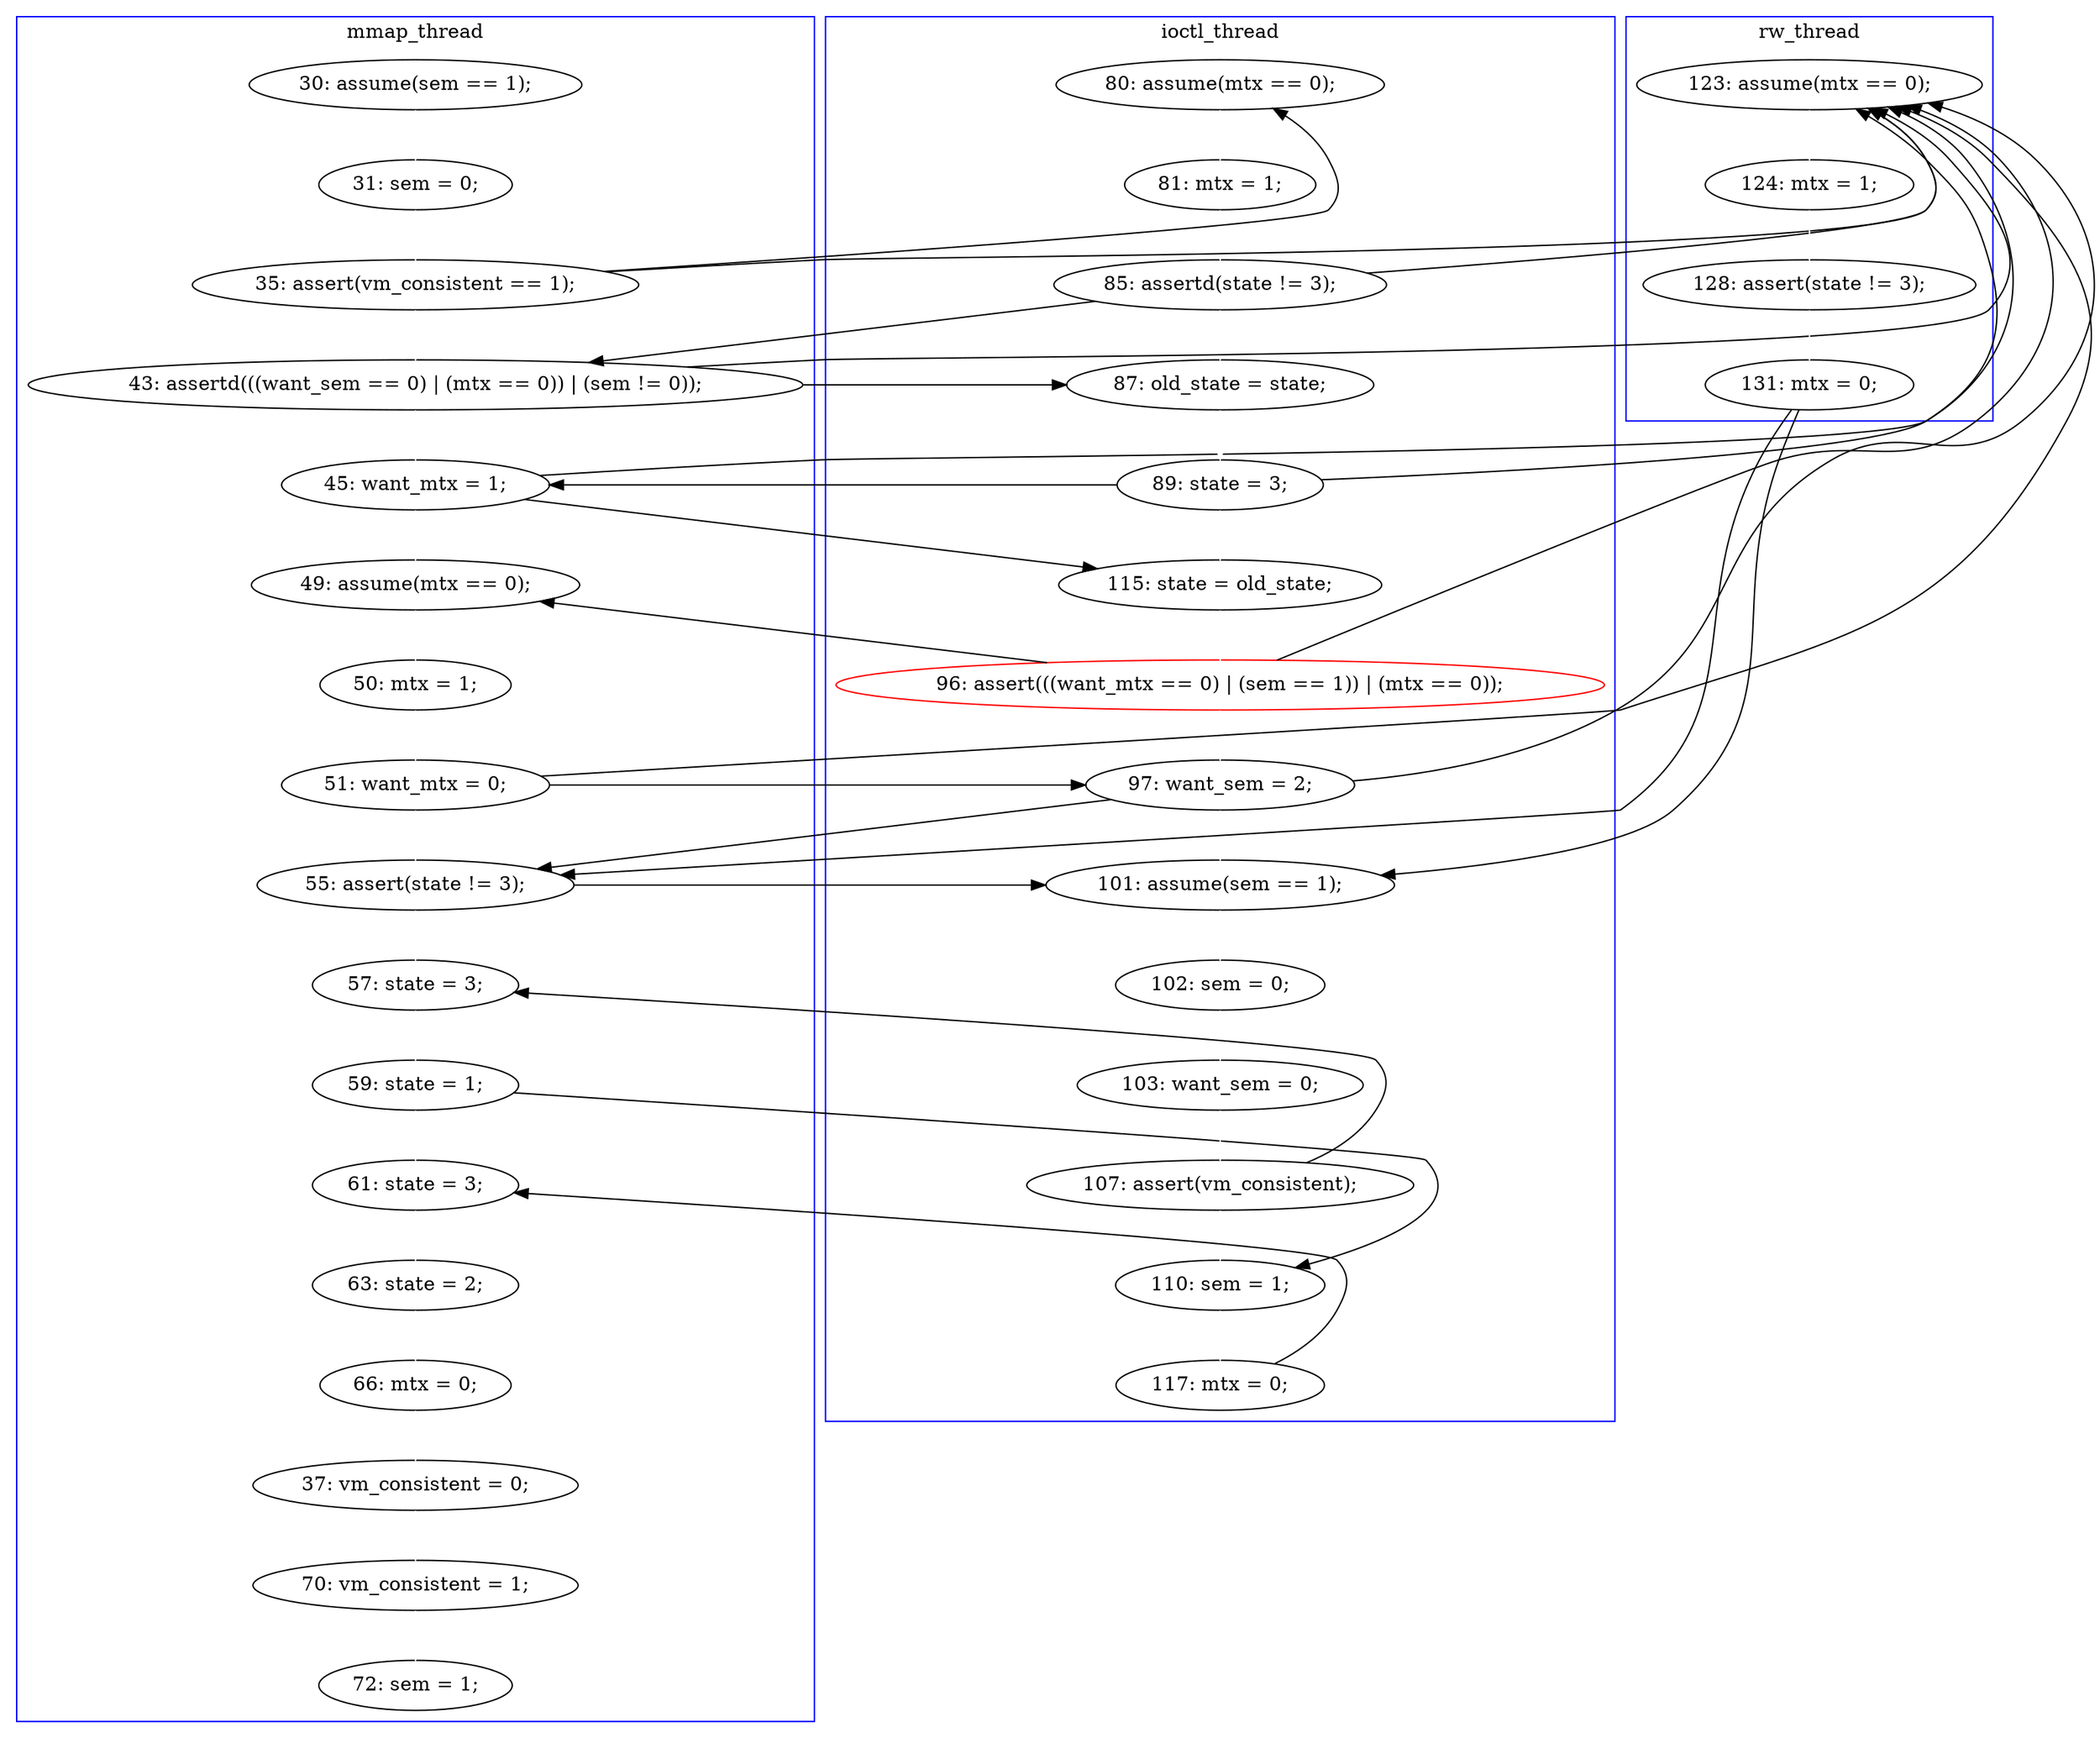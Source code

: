 digraph Counterexample {
	22 -> 23 [color = black, style = solid, constraint = false]
	20 -> 22 [color = white, style = solid]
	11 -> 12 [color = white, style = solid]
	26 -> 30 [color = white, style = solid]
	17 -> 18 [color = white, style = solid]
	35 -> 36 [color = black, style = solid, constraint = false]
	15 -> 19 [color = white, style = solid]
	40 -> 41 [color = white, style = solid]
	52 -> 53 [color = white, style = solid]
	29 -> 31 [color = black, style = solid, constraint = false]
	24 -> 26 [color = white, style = solid]
	23 -> 27 [color = white, style = solid]
	31 -> 32 [color = white, style = solid]
	34 -> 35 [color = black, style = solid, constraint = false]
	12 -> 15 [color = white, style = solid]
	26 -> 31 [color = black, style = solid, constraint = false]
	30 -> 31 [color = black, style = solid, constraint = false]
	15 -> 16 [color = black, style = solid, constraint = false]
	18 -> 20 [color = white, style = solid]
	37 -> 38 [color = white, style = solid]
	19 -> 31 [color = black, style = solid, constraint = false]
	39 -> 40 [color = black, style = solid, constraint = false]
	35 -> 40 [color = white, style = solid]
	38 -> 39 [color = white, style = solid]
	36 -> 37 [color = white, style = solid]
	18 -> 31 [color = black, style = solid, constraint = false]
	19 -> 20 [color = black, style = solid, constraint = false]
	39 -> 42 [color = white, style = solid]
	42 -> 44 [color = white, style = solid]
	19 -> 23 [color = white, style = solid]
	51 -> 52 [color = white, style = solid]
	50 -> 51 [color = white, style = solid]
	41 -> 48 [color = white, style = solid]
	16 -> 17 [color = white, style = solid]
	41 -> 42 [color = black, style = solid, constraint = false]
	23 -> 24 [color = black, style = solid, constraint = false]
	28 -> 29 [color = white, style = solid]
	15 -> 31 [color = black, style = solid, constraint = false]
	32 -> 33 [color = white, style = solid]
	22 -> 24 [color = white, style = solid]
	44 -> 48 [color = black, style = solid, constraint = false]
	29 -> 35 [color = white, style = solid]
	26 -> 27 [color = black, style = solid, constraint = false]
	29 -> 30 [color = black, style = solid, constraint = false]
	22 -> 31 [color = black, style = solid, constraint = false]
	48 -> 49 [color = white, style = solid]
	18 -> 19 [color = black, style = solid, constraint = false]
	33 -> 34 [color = white, style = solid]
	30 -> 36 [color = white, style = solid]
	27 -> 28 [color = white, style = solid]
	34 -> 36 [color = black, style = solid, constraint = false]
	30 -> 35 [color = black, style = solid, constraint = false]
	49 -> 50 [color = white, style = solid]
	23 -> 31 [color = black, style = solid, constraint = false]
	subgraph cluster2 {
		label = ioctl_thread
		color = blue
		44  [label = "117: mtx = 0;"]
		17  [label = "81: mtx = 1;"]
		39  [label = "107: assert(vm_consistent);"]
		16  [label = "80: assume(mtx == 0);"]
		22  [label = "89: state = 3;"]
		20  [label = "87: old_state = state;"]
		26  [label = "96: assert(((want_mtx == 0) | (sem == 1)) | (mtx == 0));", color = red]
		36  [label = "101: assume(sem == 1);"]
		24  [label = "115: state = old_state;"]
		37  [label = "102: sem = 0;"]
		18  [label = "85: assertd(state != 3);"]
		42  [label = "110: sem = 1;"]
		30  [label = "97: want_sem = 2;"]
		38  [label = "103: want_sem = 0;"]
	}
	subgraph cluster1 {
		label = mmap_thread
		color = blue
		11  [label = "30: assume(sem == 1);"]
		52  [label = "70: vm_consistent = 1;"]
		41  [label = "59: state = 1;"]
		23  [label = "45: want_mtx = 1;"]
		35  [label = "55: assert(state != 3);"]
		49  [label = "63: state = 2;"]
		51  [label = "37: vm_consistent = 0;"]
		15  [label = "35: assert(vm_consistent == 1);"]
		27  [label = "49: assume(mtx == 0);"]
		40  [label = "57: state = 3;"]
		50  [label = "66: mtx = 0;"]
		48  [label = "61: state = 3;"]
		53  [label = "72: sem = 1;"]
		12  [label = "31: sem = 0;"]
		19  [label = "43: assertd(((want_sem == 0) | (mtx == 0)) | (sem != 0));"]
		28  [label = "50: mtx = 1;"]
		29  [label = "51: want_mtx = 0;"]
	}
	subgraph cluster3 {
		label = rw_thread
		color = blue
		33  [label = "128: assert(state != 3);"]
		31  [label = "123: assume(mtx == 0);"]
		34  [label = "131: mtx = 0;"]
		32  [label = "124: mtx = 1;"]
	}
}